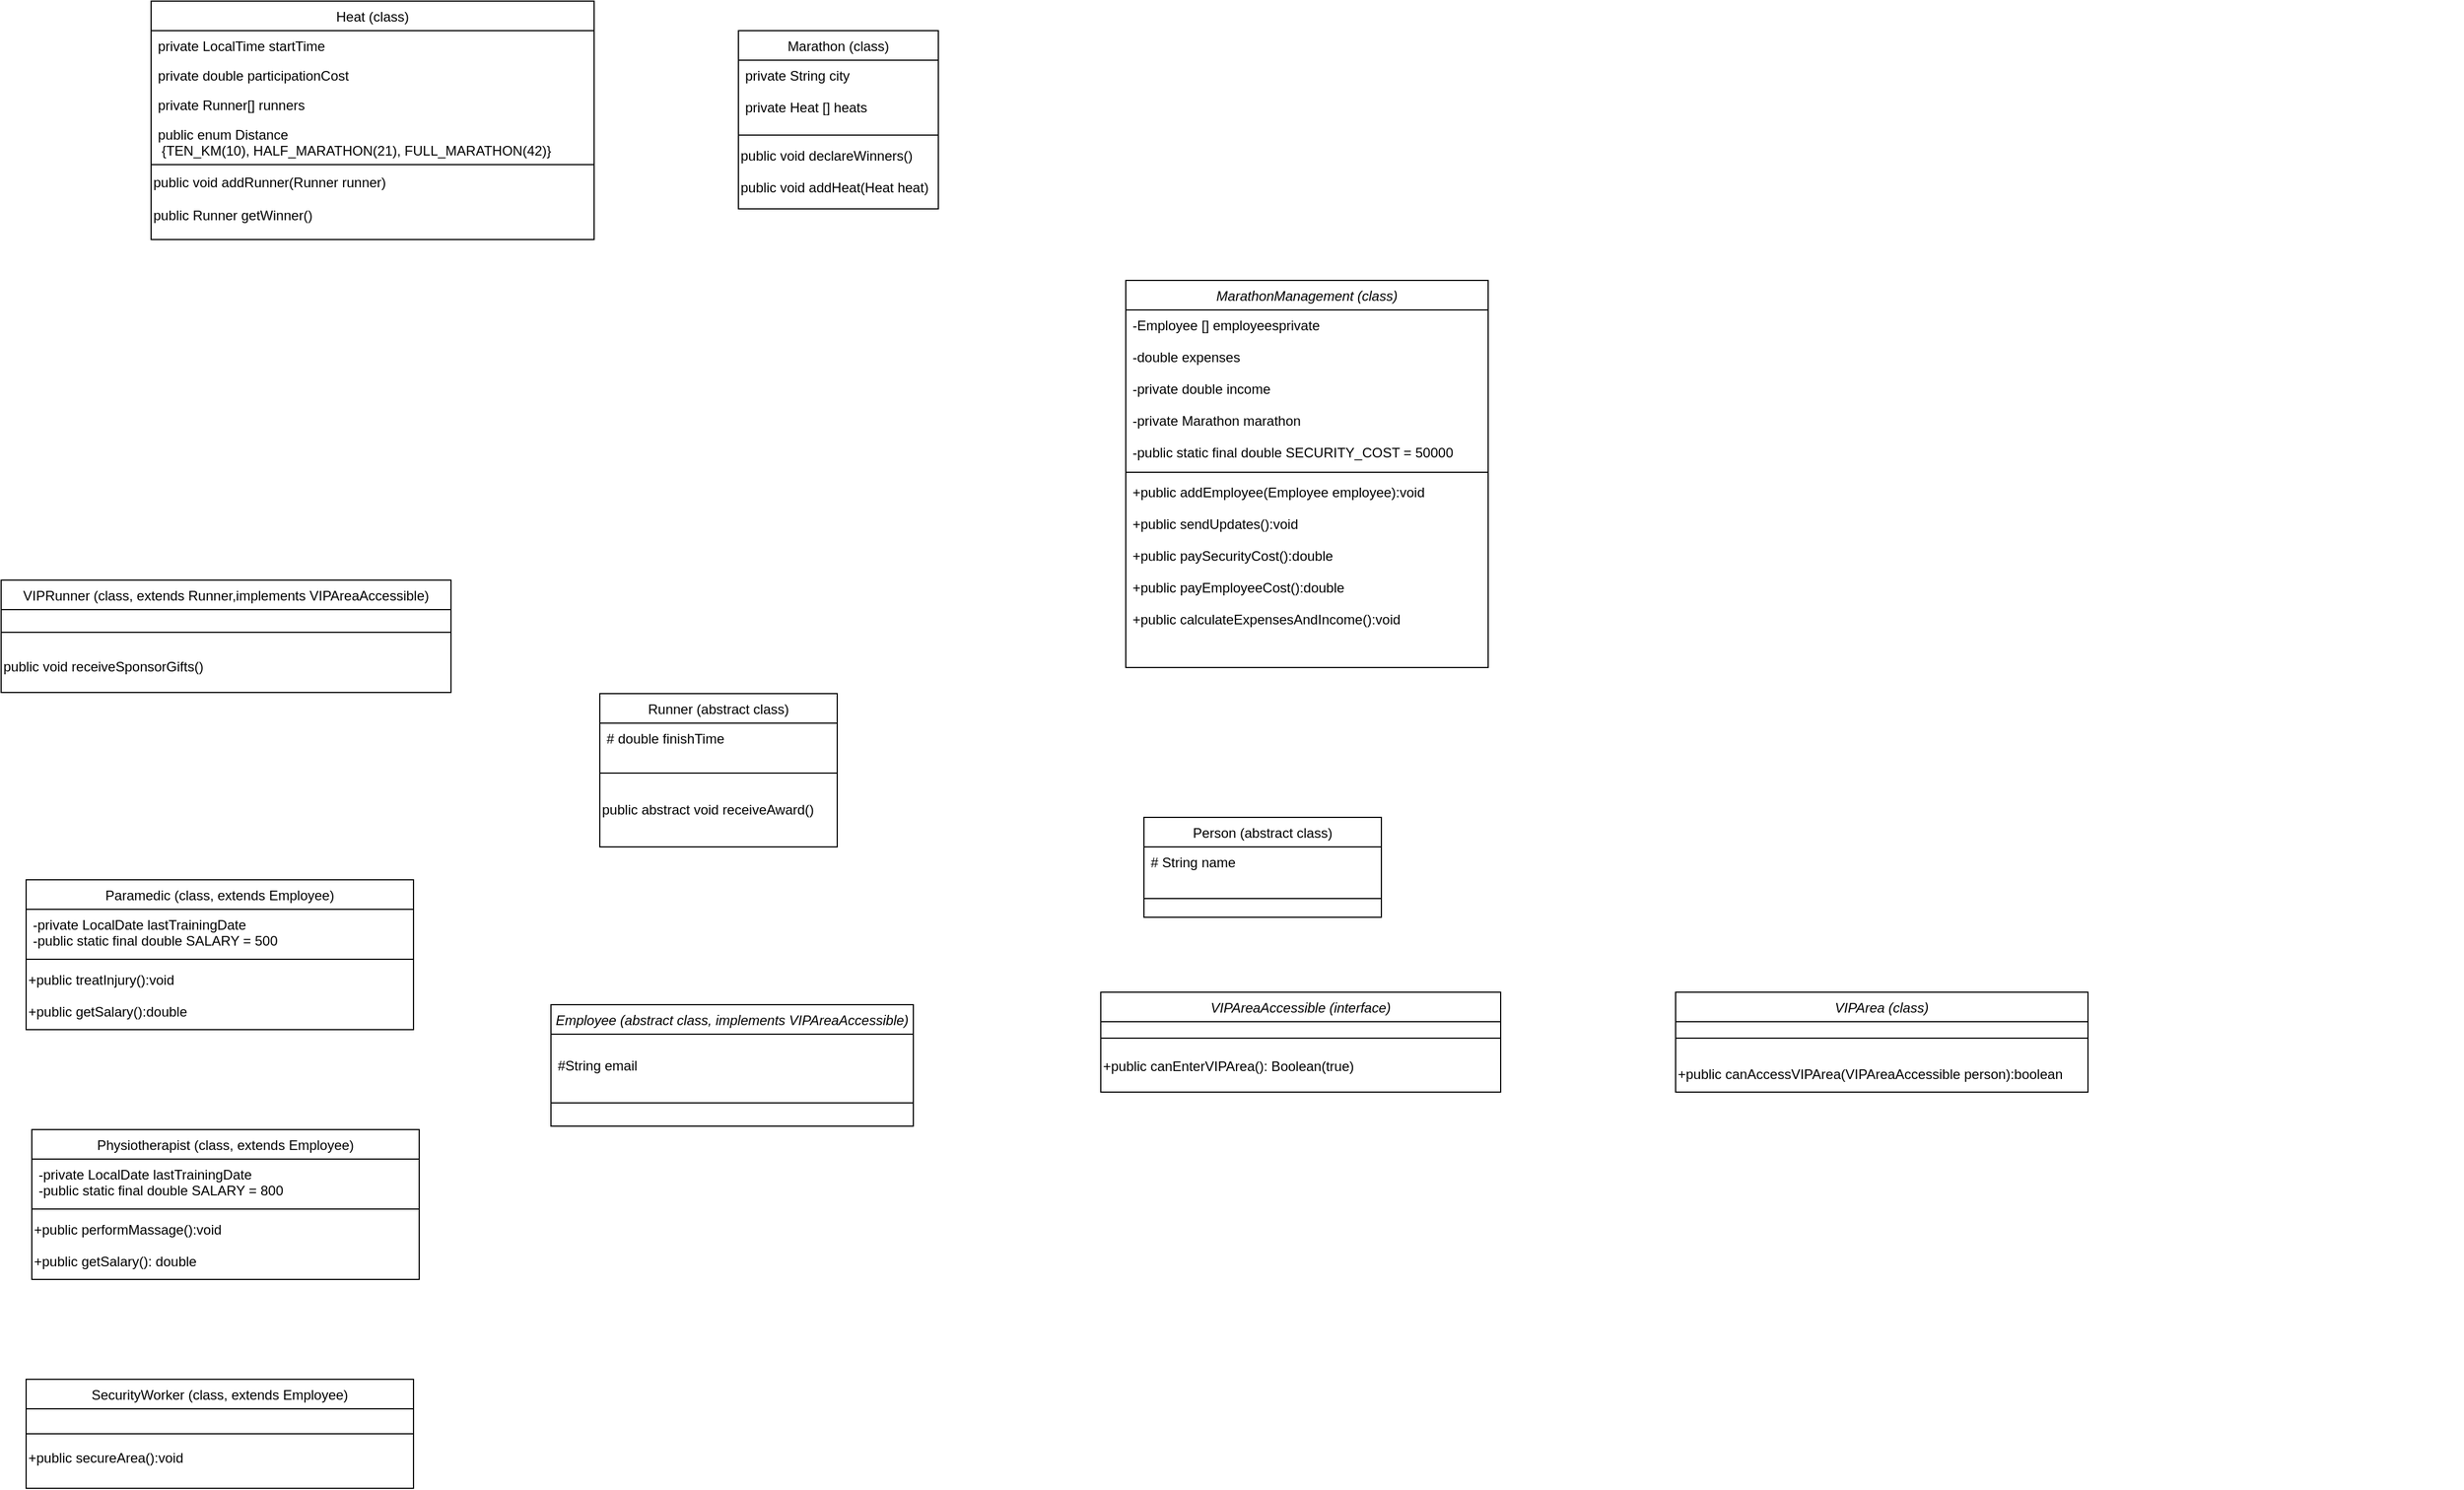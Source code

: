 <mxfile version="24.6.5" type="github">
  <diagram id="C5RBs43oDa-KdzZeNtuy" name="Page-1">
    <mxGraphModel dx="4607" dy="1373" grid="1" gridSize="11" guides="1" tooltips="1" connect="1" arrows="1" fold="1" page="1" pageScale="1" pageWidth="980" pageHeight="1390" math="0" shadow="0">
      <root>
        <mxCell id="WIyWlLk6GJQsqaUBKTNV-0" />
        <mxCell id="WIyWlLk6GJQsqaUBKTNV-1" parent="WIyWlLk6GJQsqaUBKTNV-0" />
        <mxCell id="zkfFHV4jXpPFQw0GAbJ--0" value="MarathonManagement (class)" style="swimlane;fontStyle=2;align=center;verticalAlign=top;childLayout=stackLayout;horizontal=1;startSize=26;horizontalStack=0;resizeParent=1;resizeLast=0;collapsible=1;marginBottom=0;rounded=0;shadow=0;strokeWidth=1;" parent="WIyWlLk6GJQsqaUBKTNV-1" vertex="1">
          <mxGeometry x="-517" y="264" width="319" height="341" as="geometry">
            <mxRectangle x="200" y="100" width="160" height="26" as="alternateBounds" />
          </mxGeometry>
        </mxCell>
        <mxCell id="zkfFHV4jXpPFQw0GAbJ--1" value="-Employee [] employeesprivate&#xa;&#xa;-double expenses&#xa;&#xa;-private double income&#xa;&#xa;-private Marathon marathon&#xa;&#xa;-public static final double SECURITY_COST = 50000&#xa; " style="text;align=left;verticalAlign=top;spacingLeft=4;spacingRight=4;overflow=hidden;rotatable=0;points=[[0,0.5],[1,0.5]];portConstraint=eastwest;" parent="zkfFHV4jXpPFQw0GAbJ--0" vertex="1">
          <mxGeometry y="26" width="319" height="139" as="geometry" />
        </mxCell>
        <mxCell id="OAV_MjzGXAkQhn38W6h--3" value="" style="line;html=1;strokeWidth=1;align=left;verticalAlign=middle;spacingTop=-1;spacingLeft=3;spacingRight=3;rotatable=0;labelPosition=right;points=[];portConstraint=eastwest;" vertex="1" parent="zkfFHV4jXpPFQw0GAbJ--0">
          <mxGeometry y="165" width="319" height="8" as="geometry" />
        </mxCell>
        <mxCell id="zkfFHV4jXpPFQw0GAbJ--3" value="+public addEmployee(Employee employee):void &#xa;&#xa;+public sendUpdates():void&#xa;&#xa;+public paySecurityCost():double &#xa;&#xa;+public payEmployeeCost():double &#xa;&#xa;+public calculateExpensesAndIncome():void" style="text;align=left;verticalAlign=top;spacingLeft=4;spacingRight=4;overflow=hidden;rotatable=0;points=[[0,0.5],[1,0.5]];portConstraint=eastwest;rounded=0;shadow=0;html=0;" parent="zkfFHV4jXpPFQw0GAbJ--0" vertex="1">
          <mxGeometry y="173" width="319" height="146" as="geometry" />
        </mxCell>
        <mxCell id="zkfFHV4jXpPFQw0GAbJ--6" value="Marathon (class)" style="swimlane;fontStyle=0;align=center;verticalAlign=top;childLayout=stackLayout;horizontal=1;startSize=26;horizontalStack=0;resizeParent=1;resizeLast=0;collapsible=1;marginBottom=0;rounded=0;shadow=0;strokeWidth=1;" parent="WIyWlLk6GJQsqaUBKTNV-1" vertex="1">
          <mxGeometry x="-858" y="44" width="176" height="157" as="geometry">
            <mxRectangle x="130" y="380" width="160" height="26" as="alternateBounds" />
          </mxGeometry>
        </mxCell>
        <mxCell id="zkfFHV4jXpPFQw0GAbJ--7" value="private String city&#xa;&#xa;private Heat [] heats" style="text;align=left;verticalAlign=top;spacingLeft=4;spacingRight=4;overflow=hidden;rotatable=0;points=[[0,0.5],[1,0.5]];portConstraint=eastwest;" parent="zkfFHV4jXpPFQw0GAbJ--6" vertex="1">
          <mxGeometry y="26" width="176" height="62" as="geometry" />
        </mxCell>
        <mxCell id="zkfFHV4jXpPFQw0GAbJ--9" value="" style="line;html=1;strokeWidth=1;align=left;verticalAlign=middle;spacingTop=-1;spacingLeft=3;spacingRight=3;rotatable=0;labelPosition=right;points=[];portConstraint=eastwest;" parent="zkfFHV4jXpPFQw0GAbJ--6" vertex="1">
          <mxGeometry y="88" width="176" height="8" as="geometry" />
        </mxCell>
        <mxCell id="OAV_MjzGXAkQhn38W6h--9" value="public void declareWinners()&#xa;&#xa;public void addHeat(Heat heat)" style="text;align=left;verticalAlign=middle;resizable=0;points=[];autosize=1;strokeColor=none;fillColor=none;" vertex="1" parent="zkfFHV4jXpPFQw0GAbJ--6">
          <mxGeometry y="96" width="176" height="55" as="geometry" />
        </mxCell>
        <mxCell id="zkfFHV4jXpPFQw0GAbJ--13" value="Runner (abstract class)" style="swimlane;fontStyle=0;align=center;verticalAlign=top;childLayout=stackLayout;horizontal=1;startSize=26;horizontalStack=0;resizeParent=1;resizeLast=0;collapsible=1;marginBottom=0;rounded=0;shadow=0;strokeWidth=1;" parent="WIyWlLk6GJQsqaUBKTNV-1" vertex="1">
          <mxGeometry x="-980" y="628" width="209" height="135" as="geometry">
            <mxRectangle x="340" y="380" width="170" height="26" as="alternateBounds" />
          </mxGeometry>
        </mxCell>
        <mxCell id="zkfFHV4jXpPFQw0GAbJ--14" value="# double finishTime" style="text;align=left;verticalAlign=top;spacingLeft=4;spacingRight=4;overflow=hidden;rotatable=0;points=[[0,0.5],[1,0.5]];portConstraint=eastwest;" parent="zkfFHV4jXpPFQw0GAbJ--13" vertex="1">
          <mxGeometry y="26" width="209" height="40" as="geometry" />
        </mxCell>
        <mxCell id="zkfFHV4jXpPFQw0GAbJ--15" value="" style="line;html=1;strokeWidth=1;align=left;verticalAlign=middle;spacingTop=-1;spacingLeft=3;spacingRight=3;rotatable=0;labelPosition=right;points=[];portConstraint=eastwest;" parent="zkfFHV4jXpPFQw0GAbJ--13" vertex="1">
          <mxGeometry y="66" width="209" height="8" as="geometry" />
        </mxCell>
        <mxCell id="OAV_MjzGXAkQhn38W6h--10" value="public abstract void receiveAward()" style="text;align=left;verticalAlign=middle;resizable=0;points=[];autosize=1;strokeColor=none;fillColor=none;" vertex="1" parent="zkfFHV4jXpPFQw0GAbJ--13">
          <mxGeometry y="74" width="209" height="55" as="geometry" />
        </mxCell>
        <mxCell id="zkfFHV4jXpPFQw0GAbJ--17" value="Heat (class)" style="swimlane;fontStyle=0;align=center;verticalAlign=top;childLayout=stackLayout;horizontal=1;startSize=26;horizontalStack=0;resizeParent=1;resizeLast=0;collapsible=1;marginBottom=0;rounded=0;shadow=0;strokeWidth=1;" parent="WIyWlLk6GJQsqaUBKTNV-1" vertex="1">
          <mxGeometry x="-1375" y="18" width="390" height="210" as="geometry">
            <mxRectangle x="550" y="140" width="160" height="26" as="alternateBounds" />
          </mxGeometry>
        </mxCell>
        <mxCell id="zkfFHV4jXpPFQw0GAbJ--18" value="private LocalTime startTime" style="text;align=left;verticalAlign=top;spacingLeft=4;spacingRight=4;overflow=hidden;rotatable=0;points=[[0,0.5],[1,0.5]];portConstraint=eastwest;" parent="zkfFHV4jXpPFQw0GAbJ--17" vertex="1">
          <mxGeometry y="26" width="390" height="26" as="geometry" />
        </mxCell>
        <mxCell id="zkfFHV4jXpPFQw0GAbJ--19" value="private double participationCost&#xa;" style="text;align=left;verticalAlign=top;spacingLeft=4;spacingRight=4;overflow=hidden;rotatable=0;points=[[0,0.5],[1,0.5]];portConstraint=eastwest;rounded=0;shadow=0;html=0;" parent="zkfFHV4jXpPFQw0GAbJ--17" vertex="1">
          <mxGeometry y="52" width="390" height="26" as="geometry" />
        </mxCell>
        <mxCell id="zkfFHV4jXpPFQw0GAbJ--20" value="private Runner[] runners&#xa;" style="text;align=left;verticalAlign=top;spacingLeft=4;spacingRight=4;overflow=hidden;rotatable=0;points=[[0,0.5],[1,0.5]];portConstraint=eastwest;rounded=0;shadow=0;html=0;" parent="zkfFHV4jXpPFQw0GAbJ--17" vertex="1">
          <mxGeometry y="78" width="390" height="26" as="geometry" />
        </mxCell>
        <mxCell id="zkfFHV4jXpPFQw0GAbJ--21" value="public enum Distance&#xa; {TEN_KM(10), HALF_MARATHON(21), FULL_MARATHON(42)}&#xa;&#xa;" style="text;align=left;verticalAlign=top;spacingLeft=4;spacingRight=4;overflow=hidden;rotatable=0;points=[[0,0.5],[1,0.5]];portConstraint=eastwest;rounded=0;shadow=0;html=0;" parent="zkfFHV4jXpPFQw0GAbJ--17" vertex="1">
          <mxGeometry y="104" width="390" height="36" as="geometry" />
        </mxCell>
        <mxCell id="OAV_MjzGXAkQhn38W6h--4" value="" style="line;html=1;strokeWidth=1;align=left;verticalAlign=middle;spacingTop=-1;spacingLeft=3;spacingRight=3;rotatable=0;labelPosition=right;points=[];portConstraint=eastwest;" vertex="1" parent="zkfFHV4jXpPFQw0GAbJ--17">
          <mxGeometry y="140" width="390" height="8" as="geometry" />
        </mxCell>
        <mxCell id="OAV_MjzGXAkQhn38W6h--7" value="public void addRunner(Runner runner)&lt;div&gt;&lt;br&gt;&lt;div&gt;public Runner getWinner()&lt;br&gt;&lt;/div&gt;&lt;/div&gt;" style="text;html=1;align=left;verticalAlign=middle;whiteSpace=wrap;rounded=0;" vertex="1" parent="zkfFHV4jXpPFQw0GAbJ--17">
          <mxGeometry y="148" width="390" height="52" as="geometry" />
        </mxCell>
        <mxCell id="OAV_MjzGXAkQhn38W6h--5" value="&lt;span style=&quot;color: rgba(0, 0, 0, 0); font-family: monospace; font-size: 0px; text-align: start;&quot;&gt;%3CmxGraphModel%3E%3Croot%3E%3CmxCell%20id%3D%220%22%2F%3E%3CmxCell%20id%3D%221%22%20parent%3D%220%22%2F%3E%3CmxCell%20id%3D%222%22%20value%3D%22%22%20style%3D%22line%3Bhtml%3D1%3BstrokeWidth%3D1%3Balign%3Dleft%3BverticalAlign%3Dmiddle%3BspacingTop%3D-1%3BspacingLeft%3D3%3BspacingRight%3D3%3Brotatable%3D0%3BlabelPosition%3Dright%3Bpoints%3D%5B%5D%3BportConstraint%3Deastwest%3B%22%20vertex%3D%221%22%20parent%3D%221%22%3E%3CmxGeometry%20x%3D%22200%22%20y%3D%22186%22%20width%3D%22220%22%20height%3D%228%22%20as%3D%22geometry%22%2F%3E%3C%2FmxCell%3E%3C%2Froot%3E%3C%2FmxGraphModel%3E&lt;/span&gt;" style="text;html=1;align=center;verticalAlign=middle;resizable=0;points=[];autosize=1;strokeColor=none;fillColor=none;" vertex="1" parent="WIyWlLk6GJQsqaUBKTNV-1">
          <mxGeometry x="640" y="228" width="20" height="30" as="geometry" />
        </mxCell>
        <mxCell id="OAV_MjzGXAkQhn38W6h--11" value="VIPRunner (class, extends Runner,implements VIPAreaAccessible)&#xa;&#xa;&#xa;&#xa;" style="swimlane;fontStyle=0;align=center;verticalAlign=top;childLayout=stackLayout;horizontal=1;startSize=26;horizontalStack=0;resizeParent=1;resizeLast=0;collapsible=1;marginBottom=0;rounded=0;shadow=0;strokeWidth=1;" vertex="1" parent="WIyWlLk6GJQsqaUBKTNV-1">
          <mxGeometry x="-1507" y="528" width="396" height="99" as="geometry">
            <mxRectangle x="130" y="380" width="160" height="26" as="alternateBounds" />
          </mxGeometry>
        </mxCell>
        <mxCell id="OAV_MjzGXAkQhn38W6h--13" value="" style="line;html=1;strokeWidth=1;align=left;verticalAlign=middle;spacingTop=-1;spacingLeft=3;spacingRight=3;rotatable=0;labelPosition=right;points=[];portConstraint=eastwest;" vertex="1" parent="OAV_MjzGXAkQhn38W6h--11">
          <mxGeometry y="26" width="396" height="40" as="geometry" />
        </mxCell>
        <mxCell id="OAV_MjzGXAkQhn38W6h--14" value="public void receiveSponsorGifts()&#xa;" style="text;align=left;verticalAlign=middle;resizable=0;points=[];autosize=1;strokeColor=none;fillColor=none;" vertex="1" parent="OAV_MjzGXAkQhn38W6h--11">
          <mxGeometry y="66" width="396" height="33" as="geometry" />
        </mxCell>
        <mxCell id="OAV_MjzGXAkQhn38W6h--38" value="Employee (abstract class, implements VIPAreaAccessible)" style="swimlane;fontStyle=2;align=center;verticalAlign=top;childLayout=stackLayout;horizontal=1;startSize=26;horizontalStack=0;resizeParent=1;resizeLast=0;collapsible=1;marginBottom=0;rounded=0;shadow=0;strokeWidth=1;" vertex="1" parent="WIyWlLk6GJQsqaUBKTNV-1">
          <mxGeometry x="-1023" y="902" width="319" height="107" as="geometry">
            <mxRectangle x="200" y="100" width="160" height="26" as="alternateBounds" />
          </mxGeometry>
        </mxCell>
        <mxCell id="OAV_MjzGXAkQhn38W6h--39" value="&#xa;#String email" style="text;align=left;verticalAlign=top;spacingLeft=4;spacingRight=4;overflow=hidden;rotatable=0;points=[[0,0.5],[1,0.5]];portConstraint=eastwest;" vertex="1" parent="OAV_MjzGXAkQhn38W6h--38">
          <mxGeometry y="26" width="319" height="40" as="geometry" />
        </mxCell>
        <mxCell id="OAV_MjzGXAkQhn38W6h--40" value="" style="line;html=1;strokeWidth=1;align=left;verticalAlign=middle;spacingTop=-1;spacingLeft=3;spacingRight=3;rotatable=0;labelPosition=right;points=[];portConstraint=eastwest;" vertex="1" parent="OAV_MjzGXAkQhn38W6h--38">
          <mxGeometry y="66" width="319" height="41" as="geometry" />
        </mxCell>
        <mxCell id="OAV_MjzGXAkQhn38W6h--42" value="Paramedic (class, extends Employee)" style="swimlane;fontStyle=0;align=center;verticalAlign=top;childLayout=stackLayout;horizontal=1;startSize=26;horizontalStack=0;resizeParent=1;resizeLast=0;collapsible=1;marginBottom=0;rounded=0;shadow=0;strokeWidth=1;" vertex="1" parent="WIyWlLk6GJQsqaUBKTNV-1">
          <mxGeometry x="-1485" y="792" width="341" height="132" as="geometry">
            <mxRectangle x="340" y="380" width="170" height="26" as="alternateBounds" />
          </mxGeometry>
        </mxCell>
        <mxCell id="OAV_MjzGXAkQhn38W6h--43" value="-private LocalDate lastTrainingDate&#xa;-public static final double SALARY = 500&#xa;" style="text;align=left;verticalAlign=top;spacingLeft=4;spacingRight=4;overflow=hidden;rotatable=0;points=[[0,0.5],[1,0.5]];portConstraint=eastwest;" vertex="1" parent="OAV_MjzGXAkQhn38W6h--42">
          <mxGeometry y="26" width="341" height="40" as="geometry" />
        </mxCell>
        <mxCell id="OAV_MjzGXAkQhn38W6h--44" value="" style="line;html=1;strokeWidth=1;align=left;verticalAlign=middle;spacingTop=-1;spacingLeft=3;spacingRight=3;rotatable=0;labelPosition=right;points=[];portConstraint=eastwest;" vertex="1" parent="OAV_MjzGXAkQhn38W6h--42">
          <mxGeometry y="66" width="341" height="8" as="geometry" />
        </mxCell>
        <mxCell id="OAV_MjzGXAkQhn38W6h--45" value="+public treatInjury():void&#xa;&#xa;+public getSalary():double" style="text;align=left;verticalAlign=middle;resizable=0;points=[];autosize=1;strokeColor=none;fillColor=none;" vertex="1" parent="OAV_MjzGXAkQhn38W6h--42">
          <mxGeometry y="74" width="341" height="55" as="geometry" />
        </mxCell>
        <mxCell id="OAV_MjzGXAkQhn38W6h--46" value="Physiotherapist (class, extends Employee)" style="swimlane;fontStyle=0;align=center;verticalAlign=top;childLayout=stackLayout;horizontal=1;startSize=26;horizontalStack=0;resizeParent=1;resizeLast=0;collapsible=1;marginBottom=0;rounded=0;shadow=0;strokeWidth=1;" vertex="1" parent="WIyWlLk6GJQsqaUBKTNV-1">
          <mxGeometry x="-1480" y="1012" width="341" height="132" as="geometry">
            <mxRectangle x="340" y="380" width="170" height="26" as="alternateBounds" />
          </mxGeometry>
        </mxCell>
        <mxCell id="OAV_MjzGXAkQhn38W6h--47" value="-private LocalDate lastTrainingDate&#xa;-public static final double SALARY = 800&#xa;" style="text;align=left;verticalAlign=top;spacingLeft=4;spacingRight=4;overflow=hidden;rotatable=0;points=[[0,0.5],[1,0.5]];portConstraint=eastwest;" vertex="1" parent="OAV_MjzGXAkQhn38W6h--46">
          <mxGeometry y="26" width="341" height="40" as="geometry" />
        </mxCell>
        <mxCell id="OAV_MjzGXAkQhn38W6h--48" value="" style="line;html=1;strokeWidth=1;align=left;verticalAlign=middle;spacingTop=-1;spacingLeft=3;spacingRight=3;rotatable=0;labelPosition=right;points=[];portConstraint=eastwest;" vertex="1" parent="OAV_MjzGXAkQhn38W6h--46">
          <mxGeometry y="66" width="341" height="8" as="geometry" />
        </mxCell>
        <mxCell id="OAV_MjzGXAkQhn38W6h--49" value="+public performMassage():void&#xa;&#xa;+public getSalary(): double " style="text;align=left;verticalAlign=middle;resizable=0;points=[];autosize=1;strokeColor=none;fillColor=none;" vertex="1" parent="OAV_MjzGXAkQhn38W6h--46">
          <mxGeometry y="74" width="341" height="55" as="geometry" />
        </mxCell>
        <mxCell id="OAV_MjzGXAkQhn38W6h--50" value="SecurityWorker (class, extends Employee)" style="swimlane;fontStyle=0;align=center;verticalAlign=top;childLayout=stackLayout;horizontal=1;startSize=26;horizontalStack=0;resizeParent=1;resizeLast=0;collapsible=1;marginBottom=0;rounded=0;shadow=0;strokeWidth=1;" vertex="1" parent="WIyWlLk6GJQsqaUBKTNV-1">
          <mxGeometry x="-1485" y="1232" width="341" height="96" as="geometry">
            <mxRectangle x="340" y="380" width="170" height="26" as="alternateBounds" />
          </mxGeometry>
        </mxCell>
        <mxCell id="OAV_MjzGXAkQhn38W6h--51" value="&#xa;" style="text;align=left;verticalAlign=top;spacingLeft=4;spacingRight=4;overflow=hidden;rotatable=0;points=[[0,0.5],[1,0.5]];portConstraint=eastwest;" vertex="1" parent="OAV_MjzGXAkQhn38W6h--50">
          <mxGeometry y="26" width="341" height="18" as="geometry" />
        </mxCell>
        <mxCell id="OAV_MjzGXAkQhn38W6h--52" value="" style="line;html=1;strokeWidth=1;align=left;verticalAlign=middle;spacingTop=-1;spacingLeft=3;spacingRight=3;rotatable=0;labelPosition=right;points=[];portConstraint=eastwest;" vertex="1" parent="OAV_MjzGXAkQhn38W6h--50">
          <mxGeometry y="44" width="341" height="8" as="geometry" />
        </mxCell>
        <mxCell id="OAV_MjzGXAkQhn38W6h--53" value="+public secureArea():void" style="text;align=left;verticalAlign=middle;resizable=0;points=[];autosize=1;strokeColor=none;fillColor=none;" vertex="1" parent="OAV_MjzGXAkQhn38W6h--50">
          <mxGeometry y="52" width="341" height="33" as="geometry" />
        </mxCell>
        <mxCell id="OAV_MjzGXAkQhn38W6h--54" value="VIPArea (class)" style="swimlane;fontStyle=2;align=center;verticalAlign=top;childLayout=stackLayout;horizontal=1;startSize=26;horizontalStack=0;resizeParent=1;resizeLast=0;collapsible=1;marginBottom=0;rounded=0;shadow=0;strokeWidth=1;" vertex="1" parent="WIyWlLk6GJQsqaUBKTNV-1">
          <mxGeometry x="-33" y="891" width="363" height="88" as="geometry">
            <mxRectangle x="200" y="100" width="160" height="26" as="alternateBounds" />
          </mxGeometry>
        </mxCell>
        <mxCell id="OAV_MjzGXAkQhn38W6h--56" value="" style="line;html=1;strokeWidth=1;align=left;verticalAlign=middle;spacingTop=-1;spacingLeft=3;spacingRight=3;rotatable=0;labelPosition=right;points=[];portConstraint=eastwest;" vertex="1" parent="OAV_MjzGXAkQhn38W6h--54">
          <mxGeometry y="26" width="363" height="29" as="geometry" />
        </mxCell>
        <mxCell id="OAV_MjzGXAkQhn38W6h--57" value="+public canAccessVIPArea(VIPAreaAccessible person):boolean " style="text;align=left;verticalAlign=middle;resizable=0;points=[];autosize=1;strokeColor=none;fillColor=none;" vertex="1" parent="OAV_MjzGXAkQhn38W6h--54">
          <mxGeometry y="55" width="363" height="33" as="geometry" />
        </mxCell>
        <mxCell id="OAV_MjzGXAkQhn38W6h--61" value="VIPAreaAccessible (interface)" style="swimlane;fontStyle=2;align=center;verticalAlign=top;childLayout=stackLayout;horizontal=1;startSize=26;horizontalStack=0;resizeParent=1;resizeLast=0;collapsible=1;marginBottom=0;rounded=0;shadow=0;strokeWidth=1;" vertex="1" parent="WIyWlLk6GJQsqaUBKTNV-1">
          <mxGeometry x="-539" y="891" width="352" height="88" as="geometry">
            <mxRectangle x="200" y="100" width="160" height="26" as="alternateBounds" />
          </mxGeometry>
        </mxCell>
        <mxCell id="OAV_MjzGXAkQhn38W6h--62" value="" style="line;html=1;strokeWidth=1;align=left;verticalAlign=middle;spacingTop=-1;spacingLeft=3;spacingRight=3;rotatable=0;labelPosition=right;points=[];portConstraint=eastwest;" vertex="1" parent="OAV_MjzGXAkQhn38W6h--61">
          <mxGeometry y="26" width="352" height="29" as="geometry" />
        </mxCell>
        <mxCell id="OAV_MjzGXAkQhn38W6h--63" value="+public canEnterVIPArea(): Boolean(true)&#xa;" style="text;align=left;verticalAlign=middle;resizable=0;points=[];autosize=1;strokeColor=none;fillColor=none;" vertex="1" parent="OAV_MjzGXAkQhn38W6h--61">
          <mxGeometry y="55" width="352" height="33" as="geometry" />
        </mxCell>
        <mxCell id="OAV_MjzGXAkQhn38W6h--64" value="Person (abstract class)" style="swimlane;fontStyle=0;align=center;verticalAlign=top;childLayout=stackLayout;horizontal=1;startSize=26;horizontalStack=0;resizeParent=1;resizeLast=0;collapsible=1;marginBottom=0;rounded=0;shadow=0;strokeWidth=1;" vertex="1" parent="WIyWlLk6GJQsqaUBKTNV-1">
          <mxGeometry x="-501" y="737" width="209" height="88" as="geometry">
            <mxRectangle x="340" y="380" width="170" height="26" as="alternateBounds" />
          </mxGeometry>
        </mxCell>
        <mxCell id="OAV_MjzGXAkQhn38W6h--65" value="# String name" style="text;align=left;verticalAlign=top;spacingLeft=4;spacingRight=4;overflow=hidden;rotatable=0;points=[[0,0.5],[1,0.5]];portConstraint=eastwest;" vertex="1" parent="OAV_MjzGXAkQhn38W6h--64">
          <mxGeometry y="26" width="209" height="40" as="geometry" />
        </mxCell>
        <mxCell id="OAV_MjzGXAkQhn38W6h--66" value="" style="line;html=1;strokeWidth=1;align=left;verticalAlign=middle;spacingTop=-1;spacingLeft=3;spacingRight=3;rotatable=0;labelPosition=right;points=[];portConstraint=eastwest;" vertex="1" parent="OAV_MjzGXAkQhn38W6h--64">
          <mxGeometry y="66" width="209" height="11" as="geometry" />
        </mxCell>
      </root>
    </mxGraphModel>
  </diagram>
</mxfile>
